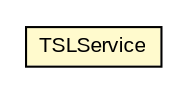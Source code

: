 #!/usr/local/bin/dot
#
# Class diagram 
# Generated by UMLGraph version R5_6-24-gf6e263 (http://www.umlgraph.org/)
#

digraph G {
	edge [fontname="arial",fontsize=10,labelfontname="arial",labelfontsize=10];
	node [fontname="arial",fontsize=10,shape=plaintext];
	nodesep=0.25;
	ranksep=0.5;
	// eu.europa.esig.dss.tsl.TSLService
	c697989 [label=<<table title="eu.europa.esig.dss.tsl.TSLService" border="0" cellborder="1" cellspacing="0" cellpadding="2" port="p" bgcolor="lemonChiffon" href="./TSLService.html">
		<tr><td><table border="0" cellspacing="0" cellpadding="1">
<tr><td align="center" balign="center"> TSLService </td></tr>
		</table></td></tr>
		</table>>, URL="./TSLService.html", fontname="arial", fontcolor="black", fontsize=10.0];
}

